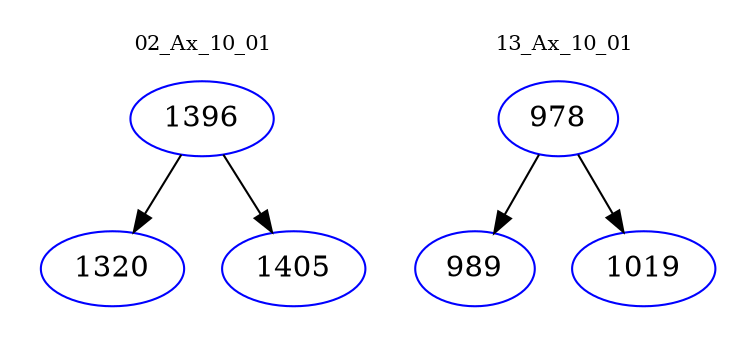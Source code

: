 digraph{
subgraph cluster_0 {
color = white
label = "02_Ax_10_01";
fontsize=10;
T0_1396 [label="1396", color="blue"]
T0_1396 -> T0_1320 [color="black"]
T0_1320 [label="1320", color="blue"]
T0_1396 -> T0_1405 [color="black"]
T0_1405 [label="1405", color="blue"]
}
subgraph cluster_1 {
color = white
label = "13_Ax_10_01";
fontsize=10;
T1_978 [label="978", color="blue"]
T1_978 -> T1_989 [color="black"]
T1_989 [label="989", color="blue"]
T1_978 -> T1_1019 [color="black"]
T1_1019 [label="1019", color="blue"]
}
}
